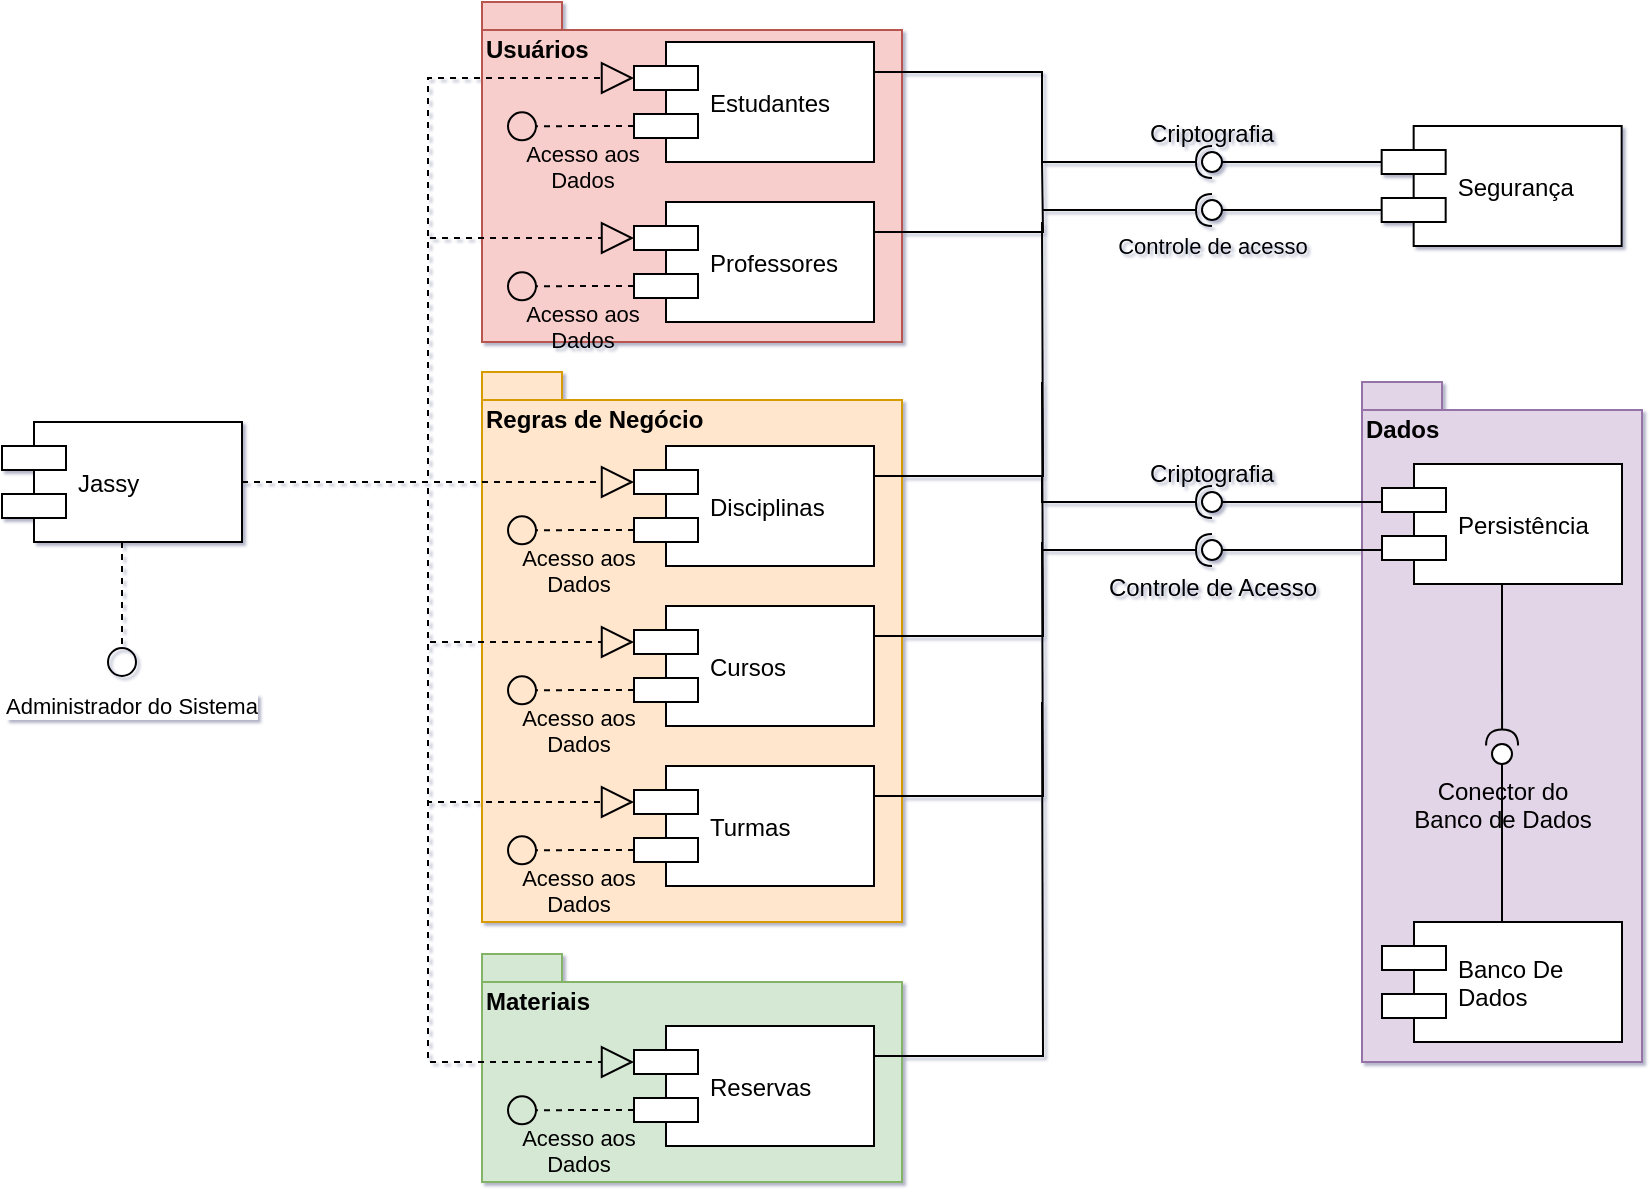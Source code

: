 <mxfile version="12.3.2" type="device" pages="1"><diagram id="Puo8JwK4IA5PCQqujKXt" name="Page-1"><mxGraphModel dx="2480" dy="1571" grid="1" gridSize="11" guides="1" tooltips="1" connect="1" arrows="1" fold="1" page="1" pageScale="1" pageWidth="827" pageHeight="1169" math="0" shadow="1"><root><mxCell id="0"/><mxCell id="1" parent="0"/><mxCell id="_wiidm0EzqE_llw-W1HG-109" value="Dados" style="shape=folder;fontStyle=1;spacingTop=10;tabWidth=40;tabHeight=14;tabPosition=left;html=1;align=left;verticalAlign=top;fillColor=#e1d5e7;strokeColor=#9673a6;" parent="1" vertex="1"><mxGeometry x="680" y="190" width="140" height="340" as="geometry"/></mxCell><mxCell id="_wiidm0EzqE_llw-W1HG-108" value="Materiais" style="shape=folder;fontStyle=1;spacingTop=10;tabWidth=40;tabHeight=14;tabPosition=left;html=1;align=left;fillColor=#d5e8d4;strokeColor=#82b366;verticalAlign=top;" parent="1" vertex="1"><mxGeometry x="240" y="476" width="210" height="114" as="geometry"/></mxCell><mxCell id="_wiidm0EzqE_llw-W1HG-107" value="Regras de Negócio" style="shape=folder;fontStyle=1;spacingTop=10;tabWidth=40;tabHeight=14;tabPosition=left;html=1;align=left;verticalAlign=top;fillColor=#ffe6cc;strokeColor=#d79b00;" parent="1" vertex="1"><mxGeometry x="240" y="185" width="210" height="275" as="geometry"/></mxCell><mxCell id="_wiidm0EzqE_llw-W1HG-106" value="Usuários" style="shape=folder;fontStyle=1;spacingTop=10;tabWidth=40;tabHeight=14;tabPosition=left;html=1;fillColor=#f8cecc;strokeColor=#b85450;align=left;verticalAlign=top;" parent="1" vertex="1"><mxGeometry x="240" width="210" height="170" as="geometry"/></mxCell><mxCell id="_wiidm0EzqE_llw-W1HG-47" style="edgeStyle=orthogonalEdgeStyle;rounded=0;orthogonalLoop=1;jettySize=auto;html=1;exitX=1;exitY=0.5;exitDx=0;exitDy=0;entryX=0;entryY=0.3;entryDx=0;entryDy=0;startArrow=none;startFill=0;startSize=6;sourcePerimeterSpacing=4;endArrow=block;endFill=0;endSize=14;targetPerimeterSpacing=4;strokeColor=#000000;dashed=1;" parent="1" source="_wiidm0EzqE_llw-W1HG-14" target="_wiidm0EzqE_llw-W1HG-16" edge="1"><mxGeometry relative="1" as="geometry"/></mxCell><mxCell id="_wiidm0EzqE_llw-W1HG-48" style="edgeStyle=orthogonalEdgeStyle;rounded=0;orthogonalLoop=1;jettySize=auto;html=1;exitX=1;exitY=0.5;exitDx=0;exitDy=0;entryX=0;entryY=0.3;entryDx=0;entryDy=0;dashed=1;startArrow=none;startFill=0;startSize=6;sourcePerimeterSpacing=4;endArrow=block;endFill=0;endSize=14;targetPerimeterSpacing=4;strokeColor=#000000;" parent="1" source="_wiidm0EzqE_llw-W1HG-14" target="_wiidm0EzqE_llw-W1HG-15" edge="1"><mxGeometry relative="1" as="geometry"/></mxCell><mxCell id="_wiidm0EzqE_llw-W1HG-49" style="edgeStyle=orthogonalEdgeStyle;rounded=0;orthogonalLoop=1;jettySize=auto;html=1;exitX=1;exitY=0.5;exitDx=0;exitDy=0;entryX=0;entryY=0.3;entryDx=0;entryDy=0;dashed=1;startArrow=none;startFill=0;startSize=6;sourcePerimeterSpacing=4;endArrow=block;endFill=0;endSize=14;targetPerimeterSpacing=4;strokeColor=#000000;" parent="1" source="_wiidm0EzqE_llw-W1HG-14" target="_wiidm0EzqE_llw-W1HG-17" edge="1"><mxGeometry relative="1" as="geometry"/></mxCell><mxCell id="_wiidm0EzqE_llw-W1HG-50" style="edgeStyle=orthogonalEdgeStyle;rounded=0;orthogonalLoop=1;jettySize=auto;html=1;exitX=1;exitY=0.5;exitDx=0;exitDy=0;entryX=0;entryY=0.3;entryDx=0;entryDy=0;dashed=1;startArrow=none;startFill=0;startSize=6;sourcePerimeterSpacing=4;endArrow=block;endFill=0;endSize=14;targetPerimeterSpacing=4;strokeColor=#000000;" parent="1" source="_wiidm0EzqE_llw-W1HG-14" target="_wiidm0EzqE_llw-W1HG-18" edge="1"><mxGeometry relative="1" as="geometry"/></mxCell><mxCell id="_wiidm0EzqE_llw-W1HG-51" style="edgeStyle=orthogonalEdgeStyle;rounded=0;orthogonalLoop=1;jettySize=auto;html=1;exitX=1;exitY=0.5;exitDx=0;exitDy=0;entryX=0;entryY=0.3;entryDx=0;entryDy=0;dashed=1;startArrow=none;startFill=0;startSize=6;sourcePerimeterSpacing=4;endArrow=block;endFill=0;endSize=14;targetPerimeterSpacing=4;strokeColor=#000000;" parent="1" source="_wiidm0EzqE_llw-W1HG-14" target="_wiidm0EzqE_llw-W1HG-19" edge="1"><mxGeometry relative="1" as="geometry"/></mxCell><mxCell id="_wiidm0EzqE_llw-W1HG-52" style="edgeStyle=orthogonalEdgeStyle;rounded=0;orthogonalLoop=1;jettySize=auto;html=1;exitX=1;exitY=0.5;exitDx=0;exitDy=0;entryX=0;entryY=0.3;entryDx=0;entryDy=0;dashed=1;startArrow=none;startFill=0;startSize=6;sourcePerimeterSpacing=4;endArrow=block;endFill=0;endSize=14;targetPerimeterSpacing=4;strokeColor=#000000;" parent="1" source="_wiidm0EzqE_llw-W1HG-14" target="_wiidm0EzqE_llw-W1HG-20" edge="1"><mxGeometry relative="1" as="geometry"/></mxCell><mxCell id="_wiidm0EzqE_llw-W1HG-59" value="Administrador do Sistema" style="edgeStyle=orthogonalEdgeStyle;rounded=0;orthogonalLoop=1;jettySize=auto;html=1;exitX=0.5;exitY=1;exitDx=0;exitDy=0;dashed=1;startArrow=none;startFill=0;startSize=6;sourcePerimeterSpacing=4;endArrow=oval;endFill=0;endSize=14;targetPerimeterSpacing=4;strokeColor=#000000;verticalAlign=top;align=left;" parent="1" source="_wiidm0EzqE_llw-W1HG-14" edge="1"><mxGeometry x="1" y="-61" relative="1" as="geometry"><mxPoint x="60" y="330" as="targetPoint"/><mxPoint x="1" y="10" as="offset"/></mxGeometry></mxCell><mxCell id="_wiidm0EzqE_llw-W1HG-14" value="Jassy" style="shape=component;align=left;spacingLeft=36;" parent="1" vertex="1"><mxGeometry y="210" width="120" height="60" as="geometry"/></mxCell><mxCell id="_wiidm0EzqE_llw-W1HG-53" value="Acesso aos&lt;br&gt;Dados" style="edgeStyle=orthogonalEdgeStyle;rounded=0;orthogonalLoop=1;jettySize=auto;html=1;exitX=0;exitY=0.7;exitDx=0;exitDy=0;dashed=1;startArrow=none;startFill=0;startSize=6;sourcePerimeterSpacing=4;endArrow=oval;endFill=0;endSize=14;targetPerimeterSpacing=4;strokeColor=#000000;verticalAlign=top;align=center;labelBackgroundColor=none;" parent="1" source="_wiidm0EzqE_llw-W1HG-15" edge="1"><mxGeometry x="-0.071" relative="1" as="geometry"><mxPoint x="260" y="62.167" as="targetPoint"/><mxPoint as="offset"/></mxGeometry></mxCell><mxCell id="_wiidm0EzqE_llw-W1HG-15" value="Estudantes" style="shape=component;align=left;spacingLeft=36;" parent="1" vertex="1"><mxGeometry x="316" y="20" width="120" height="60" as="geometry"/></mxCell><mxCell id="_wiidm0EzqE_llw-W1HG-54" value="Acesso aos&lt;br&gt;Dados" style="edgeStyle=orthogonalEdgeStyle;rounded=0;orthogonalLoop=1;jettySize=auto;html=1;exitX=0;exitY=0.7;exitDx=0;exitDy=0;dashed=1;startArrow=none;startFill=0;startSize=6;sourcePerimeterSpacing=4;endArrow=oval;endFill=0;endSize=14;targetPerimeterSpacing=4;strokeColor=#000000;verticalAlign=top;labelBackgroundColor=none;" parent="1" source="_wiidm0EzqE_llw-W1HG-16" edge="1"><mxGeometry x="-0.071" relative="1" as="geometry"><mxPoint x="260" y="142.167" as="targetPoint"/><mxPoint as="offset"/></mxGeometry></mxCell><mxCell id="_wiidm0EzqE_llw-W1HG-83" style="edgeStyle=orthogonalEdgeStyle;rounded=0;orthogonalLoop=1;jettySize=auto;html=1;exitX=1;exitY=0.25;exitDx=0;exitDy=0;startArrow=none;startFill=0;startSize=6;sourcePerimeterSpacing=4;endArrow=none;endFill=0;endSize=14;targetPerimeterSpacing=4;strokeColor=#000000;" parent="1" source="_wiidm0EzqE_llw-W1HG-16" edge="1"><mxGeometry relative="1" as="geometry"><mxPoint x="520" y="80" as="targetPoint"/></mxGeometry></mxCell><mxCell id="_wiidm0EzqE_llw-W1HG-16" value="Professores" style="shape=component;align=left;spacingLeft=36;" parent="1" vertex="1"><mxGeometry x="316" y="100" width="120" height="60" as="geometry"/></mxCell><mxCell id="_wiidm0EzqE_llw-W1HG-55" value="Acesso aos&lt;br&gt;Dados" style="edgeStyle=orthogonalEdgeStyle;rounded=0;orthogonalLoop=1;jettySize=auto;html=1;exitX=0;exitY=0.7;exitDx=0;exitDy=0;dashed=1;startArrow=none;startFill=0;startSize=6;sourcePerimeterSpacing=4;endArrow=oval;endFill=0;endSize=14;targetPerimeterSpacing=4;strokeColor=#000000;align=center;verticalAlign=top;labelBackgroundColor=none;" parent="1" source="_wiidm0EzqE_llw-W1HG-17" edge="1"><mxGeometry relative="1" as="geometry"><mxPoint x="260" y="264.167" as="targetPoint"/></mxGeometry></mxCell><mxCell id="_wiidm0EzqE_llw-W1HG-84" style="edgeStyle=orthogonalEdgeStyle;rounded=0;orthogonalLoop=1;jettySize=auto;html=1;exitX=1;exitY=0.25;exitDx=0;exitDy=0;startArrow=none;startFill=0;startSize=6;sourcePerimeterSpacing=4;endArrow=none;endFill=0;endSize=14;targetPerimeterSpacing=4;strokeColor=#000000;" parent="1" source="_wiidm0EzqE_llw-W1HG-17" edge="1"><mxGeometry relative="1" as="geometry"><mxPoint x="520" y="110" as="targetPoint"/></mxGeometry></mxCell><mxCell id="_wiidm0EzqE_llw-W1HG-17" value="Disciplinas" style="shape=component;align=left;spacingLeft=36;" parent="1" vertex="1"><mxGeometry x="316" y="222" width="120" height="60" as="geometry"/></mxCell><mxCell id="_wiidm0EzqE_llw-W1HG-56" value="Acesso aos&lt;br&gt;Dados" style="edgeStyle=orthogonalEdgeStyle;rounded=0;orthogonalLoop=1;jettySize=auto;html=1;exitX=0;exitY=0.7;exitDx=0;exitDy=0;dashed=1;startArrow=none;startFill=0;startSize=6;sourcePerimeterSpacing=4;endArrow=oval;endFill=0;endSize=14;targetPerimeterSpacing=4;strokeColor=#000000;align=center;verticalAlign=top;labelBackgroundColor=none;" parent="1" source="_wiidm0EzqE_llw-W1HG-18" edge="1"><mxGeometry relative="1" as="geometry"><mxPoint x="260" y="344.167" as="targetPoint"/></mxGeometry></mxCell><mxCell id="_wiidm0EzqE_llw-W1HG-85" style="edgeStyle=orthogonalEdgeStyle;rounded=0;orthogonalLoop=1;jettySize=auto;html=1;exitX=1;exitY=0.25;exitDx=0;exitDy=0;startArrow=none;startFill=0;startSize=6;sourcePerimeterSpacing=4;endArrow=none;endFill=0;endSize=14;targetPerimeterSpacing=4;strokeColor=#000000;" parent="1" source="_wiidm0EzqE_llw-W1HG-18" edge="1"><mxGeometry relative="1" as="geometry"><mxPoint x="520" y="190" as="targetPoint"/></mxGeometry></mxCell><mxCell id="_wiidm0EzqE_llw-W1HG-18" value="Cursos" style="shape=component;align=left;spacingLeft=36;" parent="1" vertex="1"><mxGeometry x="316" y="302" width="120" height="60" as="geometry"/></mxCell><mxCell id="_wiidm0EzqE_llw-W1HG-57" value="Acesso aos&lt;br&gt;Dados" style="edgeStyle=orthogonalEdgeStyle;rounded=0;orthogonalLoop=1;jettySize=auto;html=1;exitX=0;exitY=0.7;exitDx=0;exitDy=0;dashed=1;startArrow=none;startFill=0;startSize=6;sourcePerimeterSpacing=4;endArrow=oval;endFill=0;endSize=14;targetPerimeterSpacing=4;strokeColor=#000000;verticalAlign=top;labelBackgroundColor=none;" parent="1" source="_wiidm0EzqE_llw-W1HG-19" edge="1"><mxGeometry relative="1" as="geometry"><mxPoint x="260" y="424.167" as="targetPoint"/></mxGeometry></mxCell><mxCell id="_wiidm0EzqE_llw-W1HG-86" style="edgeStyle=orthogonalEdgeStyle;rounded=0;orthogonalLoop=1;jettySize=auto;html=1;exitX=1;exitY=0.25;exitDx=0;exitDy=0;startArrow=none;startFill=0;startSize=6;sourcePerimeterSpacing=4;endArrow=none;endFill=0;endSize=14;targetPerimeterSpacing=4;strokeColor=#000000;" parent="1" source="_wiidm0EzqE_llw-W1HG-19" edge="1"><mxGeometry relative="1" as="geometry"><mxPoint x="520" y="270" as="targetPoint"/></mxGeometry></mxCell><mxCell id="_wiidm0EzqE_llw-W1HG-19" value="Turmas" style="shape=component;align=left;spacingLeft=36;" parent="1" vertex="1"><mxGeometry x="316" y="382" width="120" height="60" as="geometry"/></mxCell><mxCell id="_wiidm0EzqE_llw-W1HG-58" value="Acesso aos&lt;br&gt;Dados" style="edgeStyle=orthogonalEdgeStyle;rounded=0;orthogonalLoop=1;jettySize=auto;html=1;exitX=0;exitY=0.7;exitDx=0;exitDy=0;dashed=1;startArrow=none;startFill=0;startSize=6;sourcePerimeterSpacing=4;endArrow=oval;endFill=0;endSize=14;targetPerimeterSpacing=4;strokeColor=#000000;labelBackgroundColor=none;verticalAlign=top;" parent="1" source="_wiidm0EzqE_llw-W1HG-20" edge="1"><mxGeometry relative="1" as="geometry"><mxPoint x="260" y="554.167" as="targetPoint"/></mxGeometry></mxCell><mxCell id="_wiidm0EzqE_llw-W1HG-87" style="edgeStyle=orthogonalEdgeStyle;rounded=0;orthogonalLoop=1;jettySize=auto;html=1;exitX=1;exitY=0.25;exitDx=0;exitDy=0;startArrow=none;startFill=0;startSize=6;sourcePerimeterSpacing=4;endArrow=none;endFill=0;endSize=14;targetPerimeterSpacing=4;strokeColor=#000000;" parent="1" source="_wiidm0EzqE_llw-W1HG-20" edge="1"><mxGeometry relative="1" as="geometry"><mxPoint x="520" y="350" as="targetPoint"/></mxGeometry></mxCell><mxCell id="_wiidm0EzqE_llw-W1HG-20" value="Reservas" style="shape=component;align=left;spacingLeft=36;" parent="1" vertex="1"><mxGeometry x="316" y="512" width="120" height="60" as="geometry"/></mxCell><mxCell id="_wiidm0EzqE_llw-W1HG-21" value="Banco De&#10;Dados" style="shape=component;align=left;spacingLeft=36;" parent="1" vertex="1"><mxGeometry x="690" y="460" width="120" height="60" as="geometry"/></mxCell><mxCell id="_wiidm0EzqE_llw-W1HG-26" value="Persistência" style="shape=component;align=left;spacingLeft=36;" parent="1" vertex="1"><mxGeometry x="690" y="231" width="120" height="60" as="geometry"/></mxCell><mxCell id="_wiidm0EzqE_llw-W1HG-34" value="" style="rounded=0;orthogonalLoop=1;jettySize=auto;html=1;endArrow=none;endFill=0;strokeColor=#000000;exitX=0.5;exitY=0;exitDx=0;exitDy=0;" parent="1" source="_wiidm0EzqE_llw-W1HG-21" target="_wiidm0EzqE_llw-W1HG-36" edge="1"><mxGeometry relative="1" as="geometry"><mxPoint x="750" y="290" as="sourcePoint"/><mxPoint x="810" y="420" as="targetPoint"/></mxGeometry></mxCell><mxCell id="_wiidm0EzqE_llw-W1HG-35" value="" style="rounded=0;orthogonalLoop=1;jettySize=auto;html=1;endArrow=halfCircle;endFill=0;endSize=6;strokeWidth=1;entryX=0.504;entryY=0.07;entryDx=0;entryDy=0;entryPerimeter=0;" parent="1" source="_wiidm0EzqE_llw-W1HG-26" target="_wiidm0EzqE_llw-W1HG-36" edge="1"><mxGeometry relative="1" as="geometry"><mxPoint x="360" y="621" as="sourcePoint"/><mxPoint x="760" y="441" as="targetPoint"/><Array as="points"><mxPoint x="750" y="327"/></Array></mxGeometry></mxCell><mxCell id="_wiidm0EzqE_llw-W1HG-36" value="Conector do&lt;br&gt;Banco de Dados" style="ellipse;html=1;fontFamily=Helvetica;fontSize=12;fontColor=#000000;align=center;strokeColor=#000000;fillColor=#ffffff;points=[];aspect=fixed;resizable=0;labelPosition=center;verticalLabelPosition=bottom;verticalAlign=top;" parent="1" vertex="1"><mxGeometry x="745" y="371" width="10" height="10" as="geometry"/></mxCell><mxCell id="_wiidm0EzqE_llw-W1HG-60" value="Segurança" style="shape=component;align=left;spacingLeft=36;" parent="1" vertex="1"><mxGeometry x="689.833" y="62" width="120" height="60" as="geometry"/></mxCell><mxCell id="_wiidm0EzqE_llw-W1HG-80" value="" style="rounded=0;orthogonalLoop=1;jettySize=auto;html=1;endArrow=none;endFill=0;strokeColor=#000000;exitX=0;exitY=0.3;exitDx=0;exitDy=0;" parent="1" source="_wiidm0EzqE_llw-W1HG-60" target="_wiidm0EzqE_llw-W1HG-82" edge="1"><mxGeometry relative="1" as="geometry"><mxPoint x="550" y="80" as="sourcePoint"/></mxGeometry></mxCell><mxCell id="_wiidm0EzqE_llw-W1HG-81" value="" style="rounded=0;orthogonalLoop=1;jettySize=auto;html=1;endArrow=halfCircle;endFill=0;entryX=0.5;entryY=0.5;entryDx=0;entryDy=0;endSize=6;strokeWidth=1;exitX=1;exitY=0.25;exitDx=0;exitDy=0;" parent="1" source="_wiidm0EzqE_llw-W1HG-15" target="_wiidm0EzqE_llw-W1HG-82" edge="1"><mxGeometry relative="1" as="geometry"><mxPoint x="590" y="80" as="sourcePoint"/><Array as="points"><mxPoint x="520" y="35"/><mxPoint x="520" y="80"/><mxPoint x="540" y="80"/></Array></mxGeometry></mxCell><mxCell id="_wiidm0EzqE_llw-W1HG-82" value="Criptografia" style="ellipse;whiteSpace=wrap;html=1;fontFamily=Helvetica;fontSize=12;fontColor=#000000;align=center;strokeColor=#000000;fillColor=#ffffff;points=[];aspect=fixed;resizable=0;verticalAlign=bottom;labelPosition=center;verticalLabelPosition=top;" parent="1" vertex="1"><mxGeometry x="600" y="75" width="10" height="10" as="geometry"/></mxCell><mxCell id="_wiidm0EzqE_llw-W1HG-88" value="" style="rounded=0;orthogonalLoop=1;jettySize=auto;html=1;endArrow=none;endFill=0;strokeColor=#000000;exitX=0;exitY=0.7;exitDx=0;exitDy=0;" parent="1" source="_wiidm0EzqE_llw-W1HG-60" target="_wiidm0EzqE_llw-W1HG-90" edge="1"><mxGeometry relative="1" as="geometry"><mxPoint x="585" y="117" as="sourcePoint"/></mxGeometry></mxCell><mxCell id="_wiidm0EzqE_llw-W1HG-89" value="" style="rounded=0;orthogonalLoop=1;jettySize=auto;html=1;endArrow=halfCircle;endFill=0;entryX=0.5;entryY=0.5;entryDx=0;entryDy=0;endSize=6;strokeWidth=1;" parent="1" target="_wiidm0EzqE_llw-W1HG-90" edge="1"><mxGeometry relative="1" as="geometry"><mxPoint x="520" y="104" as="sourcePoint"/></mxGeometry></mxCell><mxCell id="_wiidm0EzqE_llw-W1HG-90" value="Controle de acesso" style="ellipse;html=1;fontFamily=Helvetica;fontSize=11;fontColor=#000000;align=center;strokeColor=#000000;fillColor=#ffffff;points=[];aspect=fixed;resizable=0;labelPosition=center;verticalLabelPosition=bottom;verticalAlign=top;" parent="1" vertex="1"><mxGeometry x="600" y="99" width="10" height="10" as="geometry"/></mxCell><mxCell id="_wiidm0EzqE_llw-W1HG-100" value="" style="rounded=0;orthogonalLoop=1;jettySize=auto;html=1;endArrow=none;endFill=0;strokeColor=#000000;exitX=0;exitY=0.3;exitDx=0;exitDy=0;" parent="1" target="_wiidm0EzqE_llw-W1HG-102" edge="1"><mxGeometry relative="1" as="geometry"><mxPoint x="689.833" y="250" as="sourcePoint"/></mxGeometry></mxCell><mxCell id="_wiidm0EzqE_llw-W1HG-101" value="" style="rounded=0;orthogonalLoop=1;jettySize=auto;html=1;endArrow=halfCircle;endFill=0;entryX=0.5;entryY=0.5;entryDx=0;entryDy=0;endSize=6;strokeWidth=1;exitX=1;exitY=0.25;exitDx=0;exitDy=0;" parent="1" source="_wiidm0EzqE_llw-W1HG-17" target="_wiidm0EzqE_llw-W1HG-102" edge="1"><mxGeometry relative="1" as="geometry"><mxPoint x="436" y="205" as="sourcePoint"/><Array as="points"><mxPoint x="520" y="237"/><mxPoint x="520" y="250"/><mxPoint x="540" y="250"/></Array></mxGeometry></mxCell><mxCell id="_wiidm0EzqE_llw-W1HG-102" value="Criptografia" style="ellipse;whiteSpace=wrap;html=1;fontFamily=Helvetica;fontSize=12;fontColor=#000000;align=center;strokeColor=#000000;fillColor=#ffffff;points=[];aspect=fixed;resizable=0;labelPosition=center;verticalLabelPosition=top;verticalAlign=bottom;" parent="1" vertex="1"><mxGeometry x="600" y="245" width="10" height="10" as="geometry"/></mxCell><mxCell id="_wiidm0EzqE_llw-W1HG-103" value="" style="rounded=0;orthogonalLoop=1;jettySize=auto;html=1;endArrow=none;endFill=0;strokeColor=#000000;exitX=0;exitY=0.7;exitDx=0;exitDy=0;" parent="1" target="_wiidm0EzqE_llw-W1HG-105" edge="1"><mxGeometry relative="1" as="geometry"><mxPoint x="689.833" y="274" as="sourcePoint"/></mxGeometry></mxCell><mxCell id="_wiidm0EzqE_llw-W1HG-104" value="" style="rounded=0;orthogonalLoop=1;jettySize=auto;html=1;endArrow=halfCircle;endFill=0;entryX=0.5;entryY=0.5;entryDx=0;entryDy=0;endSize=6;strokeWidth=1;" parent="1" target="_wiidm0EzqE_llw-W1HG-105" edge="1"><mxGeometry relative="1" as="geometry"><mxPoint x="520" y="274" as="sourcePoint"/></mxGeometry></mxCell><mxCell id="_wiidm0EzqE_llw-W1HG-105" value="Controle de Acesso" style="ellipse;html=1;fontFamily=Helvetica;fontSize=12;fontColor=#000000;align=center;strokeColor=#000000;fillColor=#ffffff;points=[];aspect=fixed;resizable=0;labelPosition=center;verticalLabelPosition=bottom;verticalAlign=top;" parent="1" vertex="1"><mxGeometry x="600" y="269" width="10" height="10" as="geometry"/></mxCell></root></mxGraphModel></diagram></mxfile>
